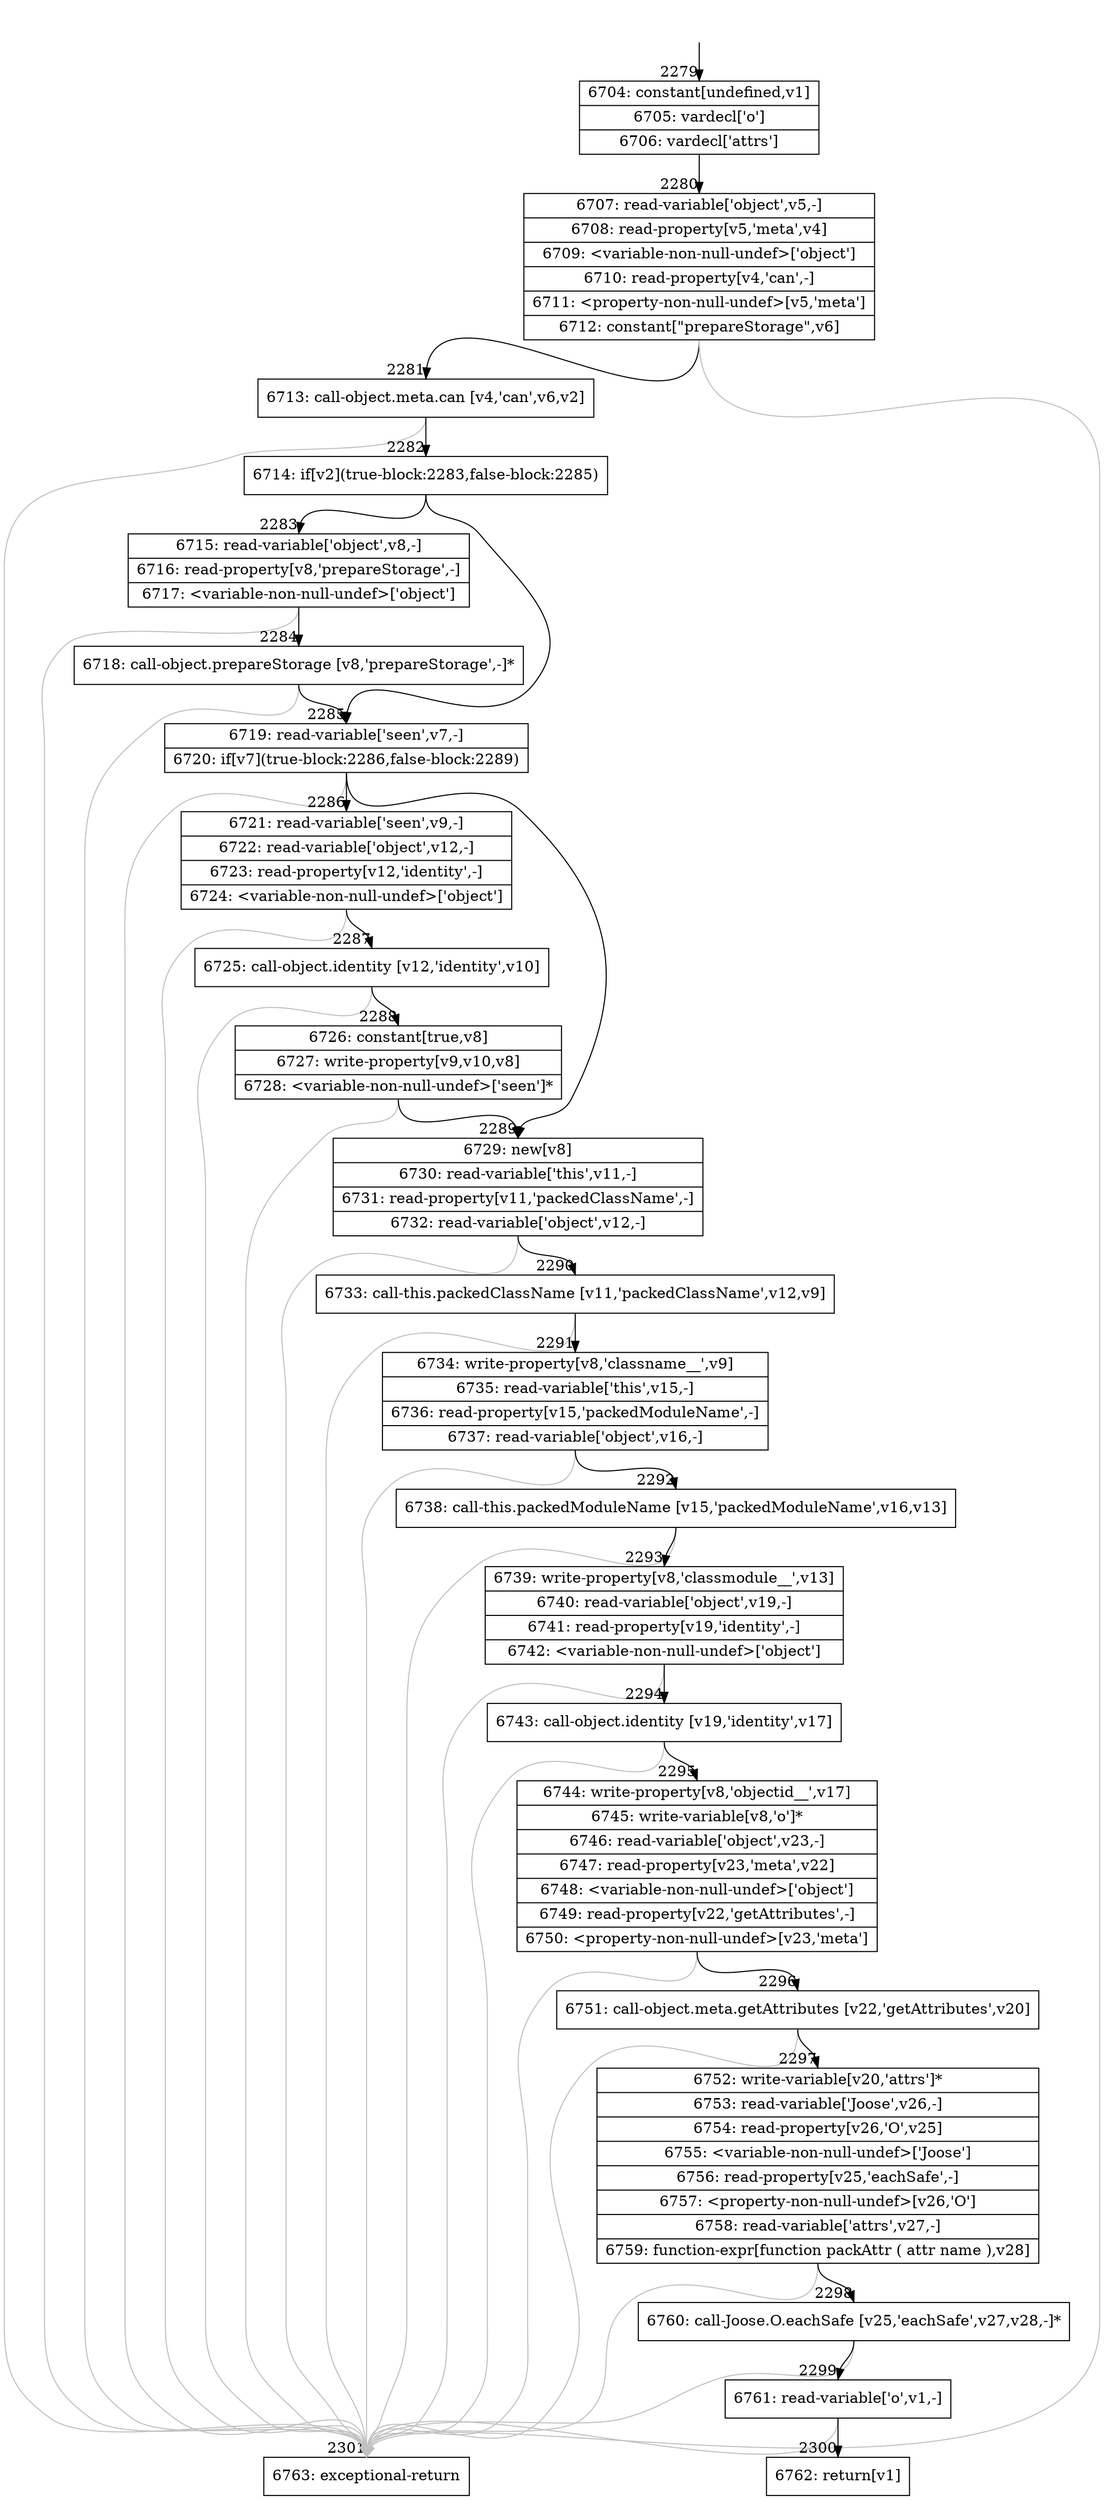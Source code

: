 digraph {
rankdir="TD"
BB_entry254[shape=none,label=""];
BB_entry254 -> BB2279 [tailport=s, headport=n, headlabel="    2279"]
BB2279 [shape=record label="{6704: constant[undefined,v1]|6705: vardecl['o']|6706: vardecl['attrs']}" ] 
BB2279 -> BB2280 [tailport=s, headport=n, headlabel="      2280"]
BB2280 [shape=record label="{6707: read-variable['object',v5,-]|6708: read-property[v5,'meta',v4]|6709: \<variable-non-null-undef\>['object']|6710: read-property[v4,'can',-]|6711: \<property-non-null-undef\>[v5,'meta']|6712: constant[\"prepareStorage\",v6]}" ] 
BB2280 -> BB2281 [tailport=s, headport=n, headlabel="      2281"]
BB2280 -> BB2301 [tailport=s, headport=n, color=gray, headlabel="      2301"]
BB2281 [shape=record label="{6713: call-object.meta.can [v4,'can',v6,v2]}" ] 
BB2281 -> BB2282 [tailport=s, headport=n, headlabel="      2282"]
BB2281 -> BB2301 [tailport=s, headport=n, color=gray]
BB2282 [shape=record label="{6714: if[v2](true-block:2283,false-block:2285)}" ] 
BB2282 -> BB2283 [tailport=s, headport=n, headlabel="      2283"]
BB2282 -> BB2285 [tailport=s, headport=n, headlabel="      2285"]
BB2283 [shape=record label="{6715: read-variable['object',v8,-]|6716: read-property[v8,'prepareStorage',-]|6717: \<variable-non-null-undef\>['object']}" ] 
BB2283 -> BB2284 [tailport=s, headport=n, headlabel="      2284"]
BB2283 -> BB2301 [tailport=s, headport=n, color=gray]
BB2284 [shape=record label="{6718: call-object.prepareStorage [v8,'prepareStorage',-]*}" ] 
BB2284 -> BB2285 [tailport=s, headport=n]
BB2284 -> BB2301 [tailport=s, headport=n, color=gray]
BB2285 [shape=record label="{6719: read-variable['seen',v7,-]|6720: if[v7](true-block:2286,false-block:2289)}" ] 
BB2285 -> BB2286 [tailport=s, headport=n, headlabel="      2286"]
BB2285 -> BB2289 [tailport=s, headport=n, headlabel="      2289"]
BB2285 -> BB2301 [tailport=s, headport=n, color=gray]
BB2286 [shape=record label="{6721: read-variable['seen',v9,-]|6722: read-variable['object',v12,-]|6723: read-property[v12,'identity',-]|6724: \<variable-non-null-undef\>['object']}" ] 
BB2286 -> BB2287 [tailport=s, headport=n, headlabel="      2287"]
BB2286 -> BB2301 [tailport=s, headport=n, color=gray]
BB2287 [shape=record label="{6725: call-object.identity [v12,'identity',v10]}" ] 
BB2287 -> BB2288 [tailport=s, headport=n, headlabel="      2288"]
BB2287 -> BB2301 [tailport=s, headport=n, color=gray]
BB2288 [shape=record label="{6726: constant[true,v8]|6727: write-property[v9,v10,v8]|6728: \<variable-non-null-undef\>['seen']*}" ] 
BB2288 -> BB2289 [tailport=s, headport=n]
BB2288 -> BB2301 [tailport=s, headport=n, color=gray]
BB2289 [shape=record label="{6729: new[v8]|6730: read-variable['this',v11,-]|6731: read-property[v11,'packedClassName',-]|6732: read-variable['object',v12,-]}" ] 
BB2289 -> BB2290 [tailport=s, headport=n, headlabel="      2290"]
BB2289 -> BB2301 [tailport=s, headport=n, color=gray]
BB2290 [shape=record label="{6733: call-this.packedClassName [v11,'packedClassName',v12,v9]}" ] 
BB2290 -> BB2291 [tailport=s, headport=n, headlabel="      2291"]
BB2290 -> BB2301 [tailport=s, headport=n, color=gray]
BB2291 [shape=record label="{6734: write-property[v8,'classname__',v9]|6735: read-variable['this',v15,-]|6736: read-property[v15,'packedModuleName',-]|6737: read-variable['object',v16,-]}" ] 
BB2291 -> BB2292 [tailport=s, headport=n, headlabel="      2292"]
BB2291 -> BB2301 [tailport=s, headport=n, color=gray]
BB2292 [shape=record label="{6738: call-this.packedModuleName [v15,'packedModuleName',v16,v13]}" ] 
BB2292 -> BB2293 [tailport=s, headport=n, headlabel="      2293"]
BB2292 -> BB2301 [tailport=s, headport=n, color=gray]
BB2293 [shape=record label="{6739: write-property[v8,'classmodule__',v13]|6740: read-variable['object',v19,-]|6741: read-property[v19,'identity',-]|6742: \<variable-non-null-undef\>['object']}" ] 
BB2293 -> BB2294 [tailport=s, headport=n, headlabel="      2294"]
BB2293 -> BB2301 [tailport=s, headport=n, color=gray]
BB2294 [shape=record label="{6743: call-object.identity [v19,'identity',v17]}" ] 
BB2294 -> BB2295 [tailport=s, headport=n, headlabel="      2295"]
BB2294 -> BB2301 [tailport=s, headport=n, color=gray]
BB2295 [shape=record label="{6744: write-property[v8,'objectid__',v17]|6745: write-variable[v8,'o']*|6746: read-variable['object',v23,-]|6747: read-property[v23,'meta',v22]|6748: \<variable-non-null-undef\>['object']|6749: read-property[v22,'getAttributes',-]|6750: \<property-non-null-undef\>[v23,'meta']}" ] 
BB2295 -> BB2296 [tailport=s, headport=n, headlabel="      2296"]
BB2295 -> BB2301 [tailport=s, headport=n, color=gray]
BB2296 [shape=record label="{6751: call-object.meta.getAttributes [v22,'getAttributes',v20]}" ] 
BB2296 -> BB2297 [tailport=s, headport=n, headlabel="      2297"]
BB2296 -> BB2301 [tailport=s, headport=n, color=gray]
BB2297 [shape=record label="{6752: write-variable[v20,'attrs']*|6753: read-variable['Joose',v26,-]|6754: read-property[v26,'O',v25]|6755: \<variable-non-null-undef\>['Joose']|6756: read-property[v25,'eachSafe',-]|6757: \<property-non-null-undef\>[v26,'O']|6758: read-variable['attrs',v27,-]|6759: function-expr[function packAttr ( attr name ),v28]}" ] 
BB2297 -> BB2298 [tailport=s, headport=n, headlabel="      2298"]
BB2297 -> BB2301 [tailport=s, headport=n, color=gray]
BB2298 [shape=record label="{6760: call-Joose.O.eachSafe [v25,'eachSafe',v27,v28,-]*}" ] 
BB2298 -> BB2299 [tailport=s, headport=n, headlabel="      2299"]
BB2298 -> BB2301 [tailport=s, headport=n, color=gray]
BB2299 [shape=record label="{6761: read-variable['o',v1,-]}" ] 
BB2299 -> BB2300 [tailport=s, headport=n, headlabel="      2300"]
BB2299 -> BB2301 [tailport=s, headport=n, color=gray]
BB2300 [shape=record label="{6762: return[v1]}" ] 
BB2301 [shape=record label="{6763: exceptional-return}" ] 
//#$~ 2702
}
